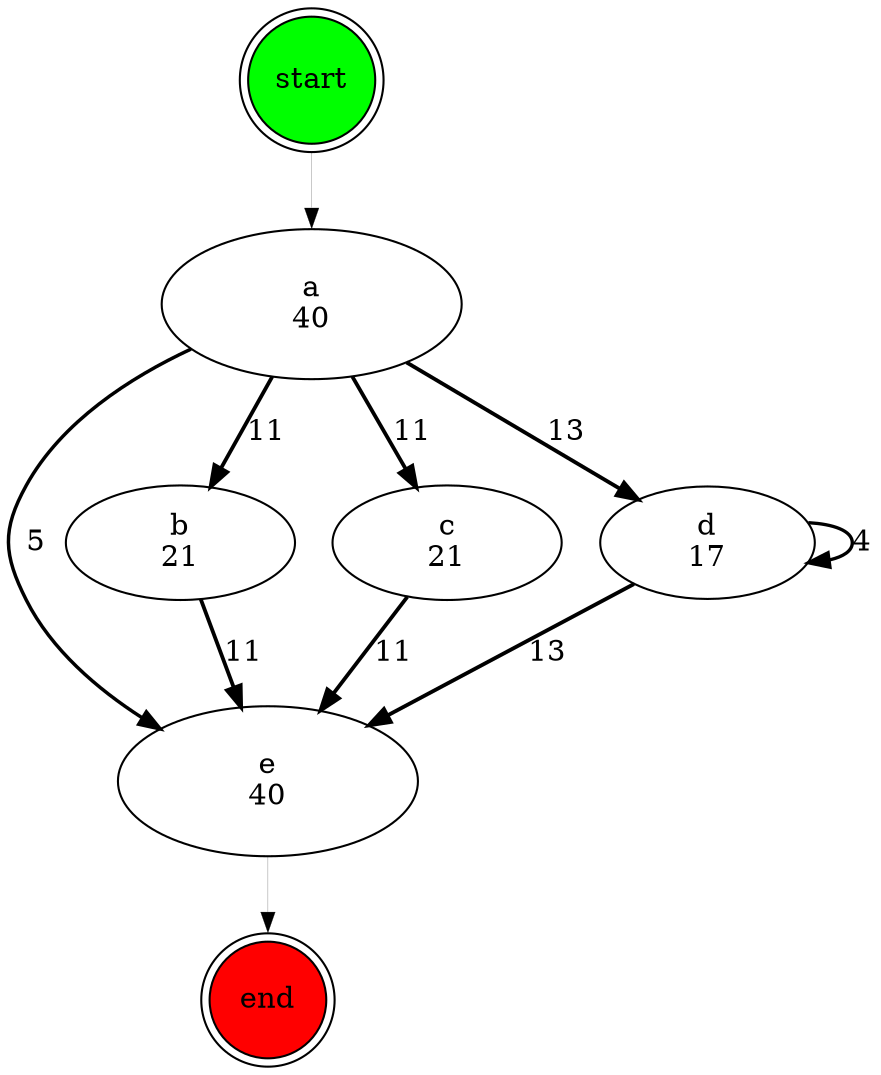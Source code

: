 digraph {
	graph [bb="0,0,409.02,492.39"];
	node [label="\N"];
	a	[height=1,
		label="a
40",
		pos="143.52,358.1",
		width=2];
	e	[height=1,
		label="e
40",
		pos="120.52,129.1",
		width=2];
	a -> e	[label=5,
		lp="12.021,243.6",
		penwidth=1.6666666666666667,
		pos="e,69.999,154.96 86.078,336.18 57.288,322.43 25.096,301.31 8.5215,271.1 -3.2363,249.66 -2.2864,238.02 8.5215,216.1 19.653,193.51 \
39.877,175.21 60.107,161.39"];
	b	[height=0.76389,
		label="b
21",
		pos="79.521,243.6",
		width=1.5278];
	a -> b	[label=11,
		lp="118.52,296.6",
		penwidth=1.8333333333333333,
		pos="e,94.155,270.32 124.15,323.04 116.54,309.67 107.8,294.31 100.08,280.74"];
	c	[height=0.76389,
		label="c
21",
		pos="207.52,243.6",
		width=1.5278];
	a -> c	[label=11,
		lp="188.52,296.6",
		penwidth=1.8333333333333333,
		pos="e,192.89,270.32 162.9,323.04 170.5,309.67 179.24,294.31 186.96,280.74"];
	d	[height=0.74639,
		label="d
17",
		pos="332.52,243.6",
		width=1.4306];
	a -> d	[label=13,
		lp="261.52,296.6",
		penwidth=1.8571428571428572,
		pos="e,299.33,264.35 189.27,329.86 219.67,311.77 259.32,288.17 289.2,270.38"];
	end	[fillcolor=red,
		height=0.77911,
		pos="120.52,28.048",
		shape=doublecircle,
		style=filled,
		width=0.77911];
	e -> end	[penwidth=0.1,
		pos="e,120.52,56.512 120.52,92.617 120.52,84.079 120.52,74.934 120.52,66.317"];
	b -> e	[label=11,
		lp="107.52,190.6",
		penwidth=1.8333333333333333,
		pos="e,107.86,164.83 89.134,216.22 93.498,204.25 98.789,189.73 103.77,176.05"];
	c -> e	[label=11,
		lp="179.52,190.6",
		penwidth=1.8333333333333333,
		pos="e,146.05,163.11 188.21,217.63 177.93,204.33 165.01,187.62 153.21,172.37"];
	d -> e	[label=13,
		lp="252.52,190.6",
		penwidth=1.8571428571428572,
		pos="e,169.24,155.95 297.04,223.77 265.04,206.78 217.35,181.48 179.6,161.45"];
	d -> d	[label=4,
		lp="405.52,243.6",
		penwidth=1.6,
		pos="e,380.92,233.79 380.92,253.4 392.99,252.71 402.02,249.44 402.02,243.6 402.02,239.85 398.32,237.16 392.48,235.53"];
	start	[fillcolor=green,
		height=0.85132,
		pos="143.52,461.74",
		shape=doublecircle,
		style=filled,
		width=0.85132];
	start -> a	[penwidth=0.1,
		pos="e,143.52,394.39 143.52,430.52 143.52,422.27 143.52,413.15 143.52,404.27"];
}
